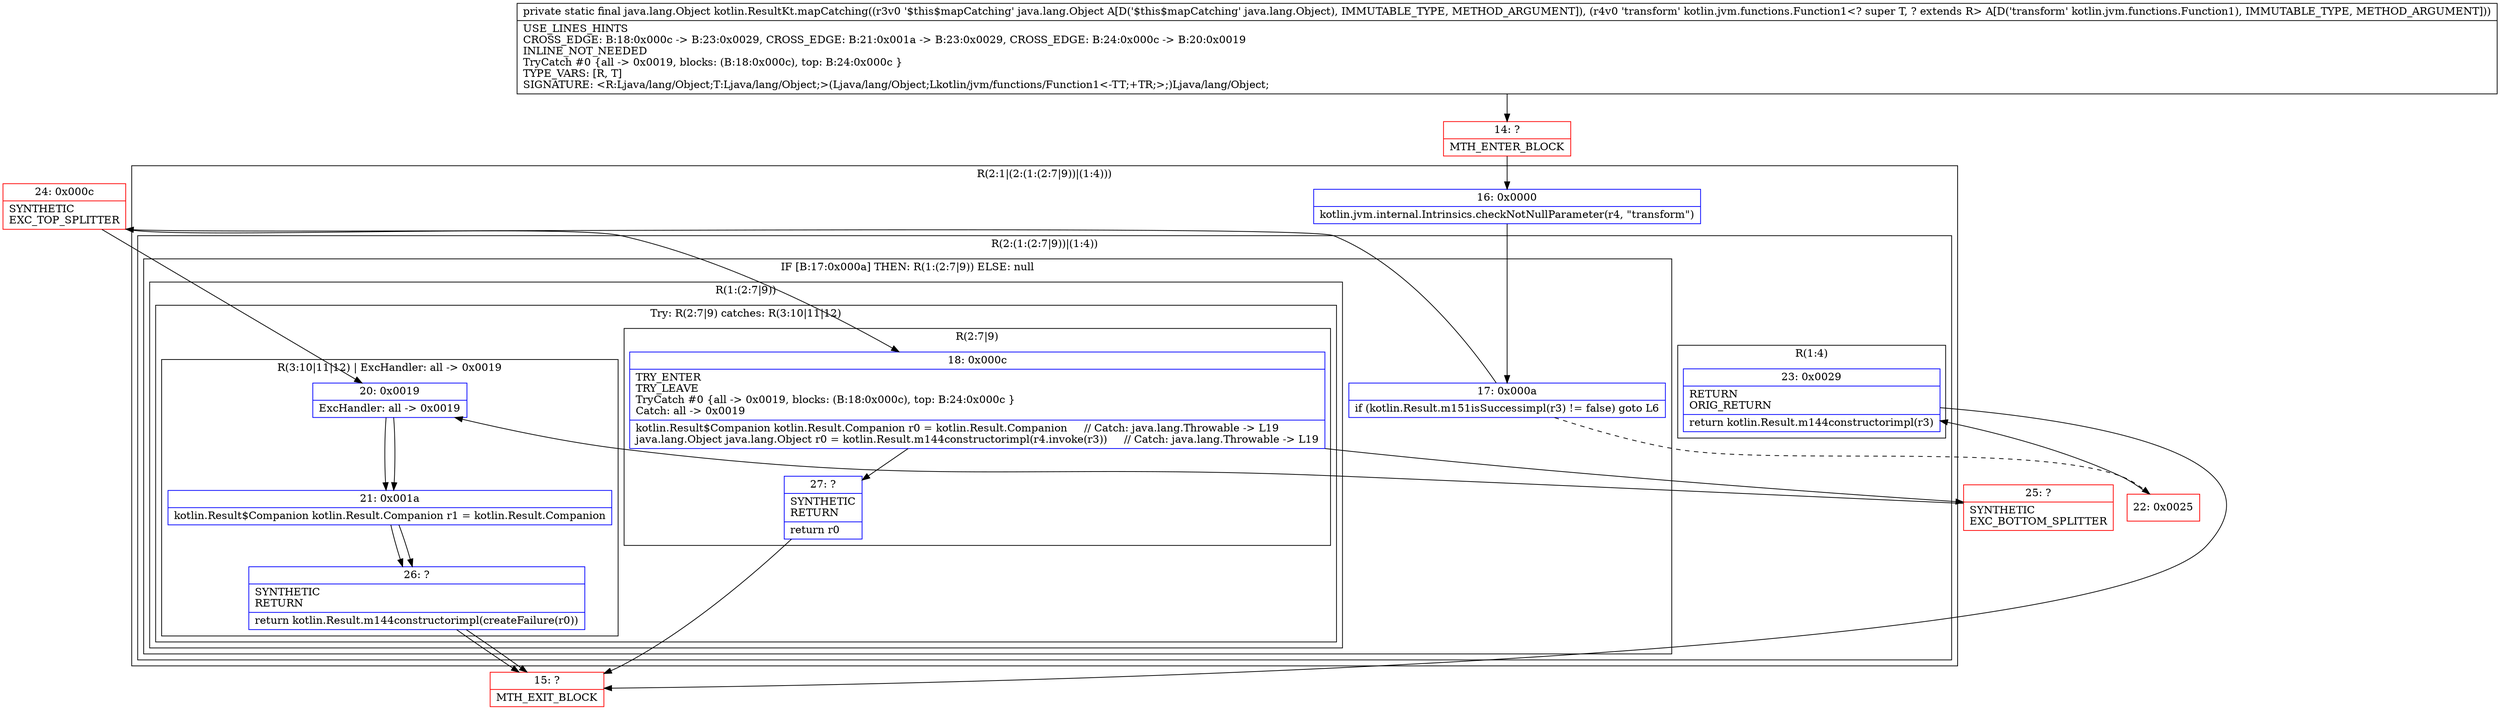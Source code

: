 digraph "CFG forkotlin.ResultKt.mapCatching(Ljava\/lang\/Object;Lkotlin\/jvm\/functions\/Function1;)Ljava\/lang\/Object;" {
subgraph cluster_Region_1658405971 {
label = "R(2:1|(2:(1:(2:7|9))|(1:4)))";
node [shape=record,color=blue];
Node_16 [shape=record,label="{16\:\ 0x0000|kotlin.jvm.internal.Intrinsics.checkNotNullParameter(r4, \"transform\")\l}"];
subgraph cluster_Region_1962651987 {
label = "R(2:(1:(2:7|9))|(1:4))";
node [shape=record,color=blue];
subgraph cluster_IfRegion_1925416190 {
label = "IF [B:17:0x000a] THEN: R(1:(2:7|9)) ELSE: null";
node [shape=record,color=blue];
Node_17 [shape=record,label="{17\:\ 0x000a|if (kotlin.Result.m151isSuccessimpl(r3) != false) goto L6\l}"];
subgraph cluster_Region_1372807598 {
label = "R(1:(2:7|9))";
node [shape=record,color=blue];
subgraph cluster_TryCatchRegion_2038451227 {
label = "Try: R(2:7|9) catches: R(3:10|11|12)";
node [shape=record,color=blue];
subgraph cluster_Region_1469328439 {
label = "R(2:7|9)";
node [shape=record,color=blue];
Node_18 [shape=record,label="{18\:\ 0x000c|TRY_ENTER\lTRY_LEAVE\lTryCatch #0 \{all \-\> 0x0019, blocks: (B:18:0x000c), top: B:24:0x000c \}\lCatch: all \-\> 0x0019\l|kotlin.Result$Companion kotlin.Result.Companion r0 = kotlin.Result.Companion     \/\/ Catch: java.lang.Throwable \-\> L19\ljava.lang.Object java.lang.Object r0 = kotlin.Result.m144constructorimpl(r4.invoke(r3))     \/\/ Catch: java.lang.Throwable \-\> L19\l}"];
Node_27 [shape=record,label="{27\:\ ?|SYNTHETIC\lRETURN\l|return r0\l}"];
}
subgraph cluster_Region_548408969 {
label = "R(3:10|11|12) | ExcHandler: all \-\> 0x0019\l";
node [shape=record,color=blue];
Node_20 [shape=record,label="{20\:\ 0x0019|ExcHandler: all \-\> 0x0019\l}"];
Node_21 [shape=record,label="{21\:\ 0x001a|kotlin.Result$Companion kotlin.Result.Companion r1 = kotlin.Result.Companion\l}"];
Node_26 [shape=record,label="{26\:\ ?|SYNTHETIC\lRETURN\l|return kotlin.Result.m144constructorimpl(createFailure(r0))\l}"];
}
}
}
}
subgraph cluster_Region_1347947345 {
label = "R(1:4)";
node [shape=record,color=blue];
Node_23 [shape=record,label="{23\:\ 0x0029|RETURN\lORIG_RETURN\l|return kotlin.Result.m144constructorimpl(r3)\l}"];
}
}
}
subgraph cluster_Region_548408969 {
label = "R(3:10|11|12) | ExcHandler: all \-\> 0x0019\l";
node [shape=record,color=blue];
Node_20 [shape=record,label="{20\:\ 0x0019|ExcHandler: all \-\> 0x0019\l}"];
Node_21 [shape=record,label="{21\:\ 0x001a|kotlin.Result$Companion kotlin.Result.Companion r1 = kotlin.Result.Companion\l}"];
Node_26 [shape=record,label="{26\:\ ?|SYNTHETIC\lRETURN\l|return kotlin.Result.m144constructorimpl(createFailure(r0))\l}"];
}
Node_14 [shape=record,color=red,label="{14\:\ ?|MTH_ENTER_BLOCK\l}"];
Node_22 [shape=record,color=red,label="{22\:\ 0x0025}"];
Node_15 [shape=record,color=red,label="{15\:\ ?|MTH_EXIT_BLOCK\l}"];
Node_24 [shape=record,color=red,label="{24\:\ 0x000c|SYNTHETIC\lEXC_TOP_SPLITTER\l}"];
Node_25 [shape=record,color=red,label="{25\:\ ?|SYNTHETIC\lEXC_BOTTOM_SPLITTER\l}"];
MethodNode[shape=record,label="{private static final java.lang.Object kotlin.ResultKt.mapCatching((r3v0 '$this$mapCatching' java.lang.Object A[D('$this$mapCatching' java.lang.Object), IMMUTABLE_TYPE, METHOD_ARGUMENT]), (r4v0 'transform' kotlin.jvm.functions.Function1\<? super T, ? extends R\> A[D('transform' kotlin.jvm.functions.Function1), IMMUTABLE_TYPE, METHOD_ARGUMENT]))  | USE_LINES_HINTS\lCROSS_EDGE: B:18:0x000c \-\> B:23:0x0029, CROSS_EDGE: B:21:0x001a \-\> B:23:0x0029, CROSS_EDGE: B:24:0x000c \-\> B:20:0x0019\lINLINE_NOT_NEEDED\lTryCatch #0 \{all \-\> 0x0019, blocks: (B:18:0x000c), top: B:24:0x000c \}\lTYPE_VARS: [R, T]\lSIGNATURE: \<R:Ljava\/lang\/Object;T:Ljava\/lang\/Object;\>(Ljava\/lang\/Object;Lkotlin\/jvm\/functions\/Function1\<\-TT;+TR;\>;)Ljava\/lang\/Object;\l}"];
MethodNode -> Node_14;Node_16 -> Node_17;
Node_17 -> Node_22[style=dashed];
Node_17 -> Node_24;
Node_18 -> Node_25;
Node_18 -> Node_27;
Node_27 -> Node_15;
Node_20 -> Node_21;
Node_21 -> Node_26;
Node_26 -> Node_15;
Node_23 -> Node_15;
Node_20 -> Node_21;
Node_21 -> Node_26;
Node_26 -> Node_15;
Node_14 -> Node_16;
Node_22 -> Node_23;
Node_24 -> Node_18;
Node_24 -> Node_20;
Node_25 -> Node_20;
}

